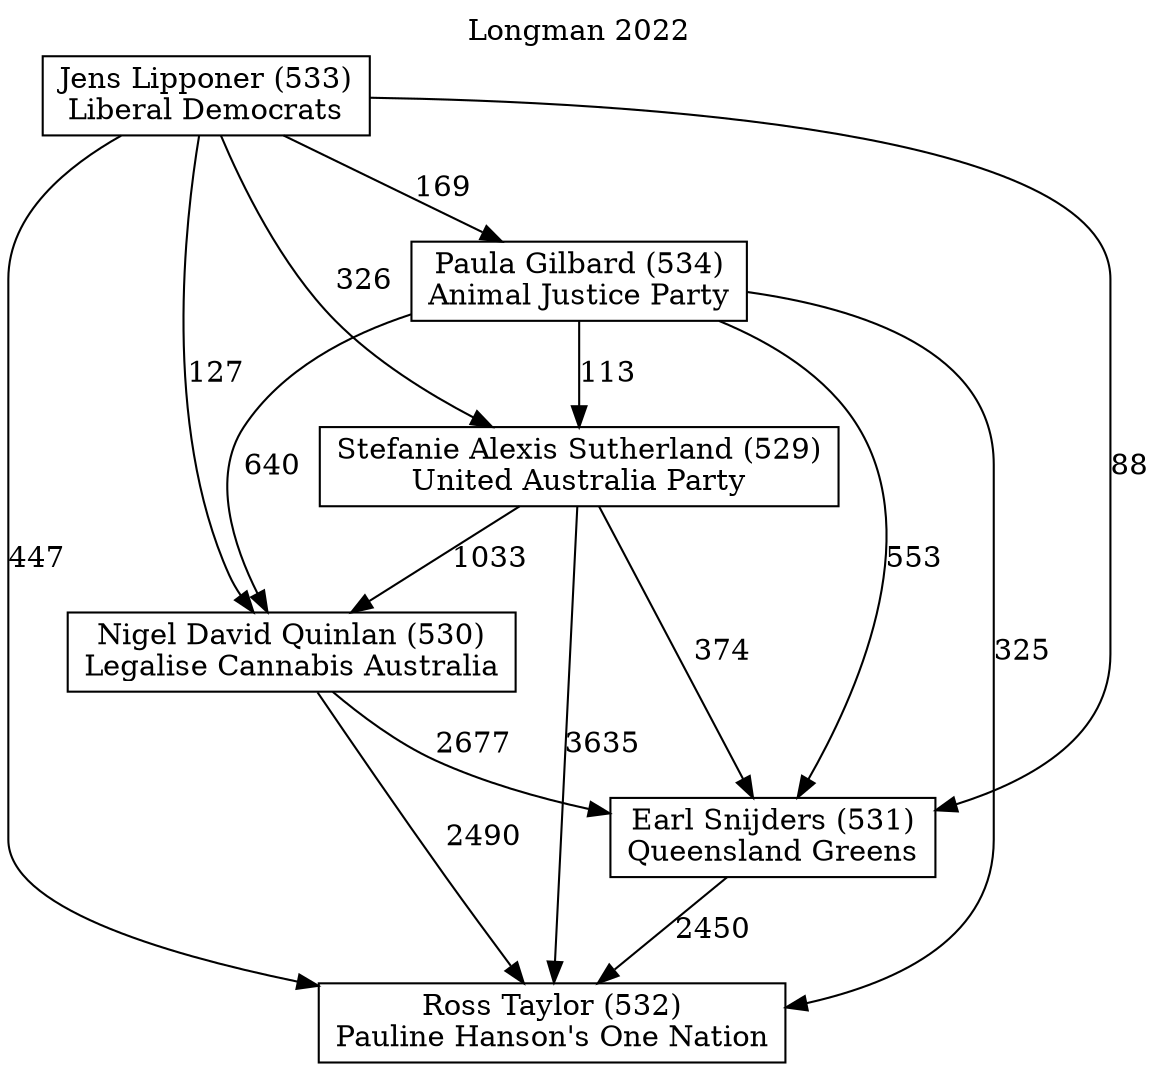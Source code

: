 // House preference flow
digraph "Ross Taylor (532)_Longman_2022" {
	graph [label="Longman 2022" labelloc=t mclimit=10]
	node [shape=box]
	"Ross Taylor (532)" [label="Ross Taylor (532)
Pauline Hanson's One Nation"]
	"Earl Snijders (531)" [label="Earl Snijders (531)
Queensland Greens"]
	"Nigel David Quinlan (530)" [label="Nigel David Quinlan (530)
Legalise Cannabis Australia"]
	"Stefanie Alexis Sutherland (529)" [label="Stefanie Alexis Sutherland (529)
United Australia Party"]
	"Paula Gilbard (534)" [label="Paula Gilbard (534)
Animal Justice Party"]
	"Jens Lipponer (533)" [label="Jens Lipponer (533)
Liberal Democrats"]
	"Earl Snijders (531)" -> "Ross Taylor (532)" [label=2450]
	"Nigel David Quinlan (530)" -> "Earl Snijders (531)" [label=2677]
	"Stefanie Alexis Sutherland (529)" -> "Nigel David Quinlan (530)" [label=1033]
	"Paula Gilbard (534)" -> "Stefanie Alexis Sutherland (529)" [label=113]
	"Jens Lipponer (533)" -> "Paula Gilbard (534)" [label=169]
	"Nigel David Quinlan (530)" -> "Ross Taylor (532)" [label=2490]
	"Stefanie Alexis Sutherland (529)" -> "Ross Taylor (532)" [label=3635]
	"Paula Gilbard (534)" -> "Ross Taylor (532)" [label=325]
	"Jens Lipponer (533)" -> "Ross Taylor (532)" [label=447]
	"Jens Lipponer (533)" -> "Stefanie Alexis Sutherland (529)" [label=326]
	"Paula Gilbard (534)" -> "Nigel David Quinlan (530)" [label=640]
	"Jens Lipponer (533)" -> "Nigel David Quinlan (530)" [label=127]
	"Stefanie Alexis Sutherland (529)" -> "Earl Snijders (531)" [label=374]
	"Paula Gilbard (534)" -> "Earl Snijders (531)" [label=553]
	"Jens Lipponer (533)" -> "Earl Snijders (531)" [label=88]
}
